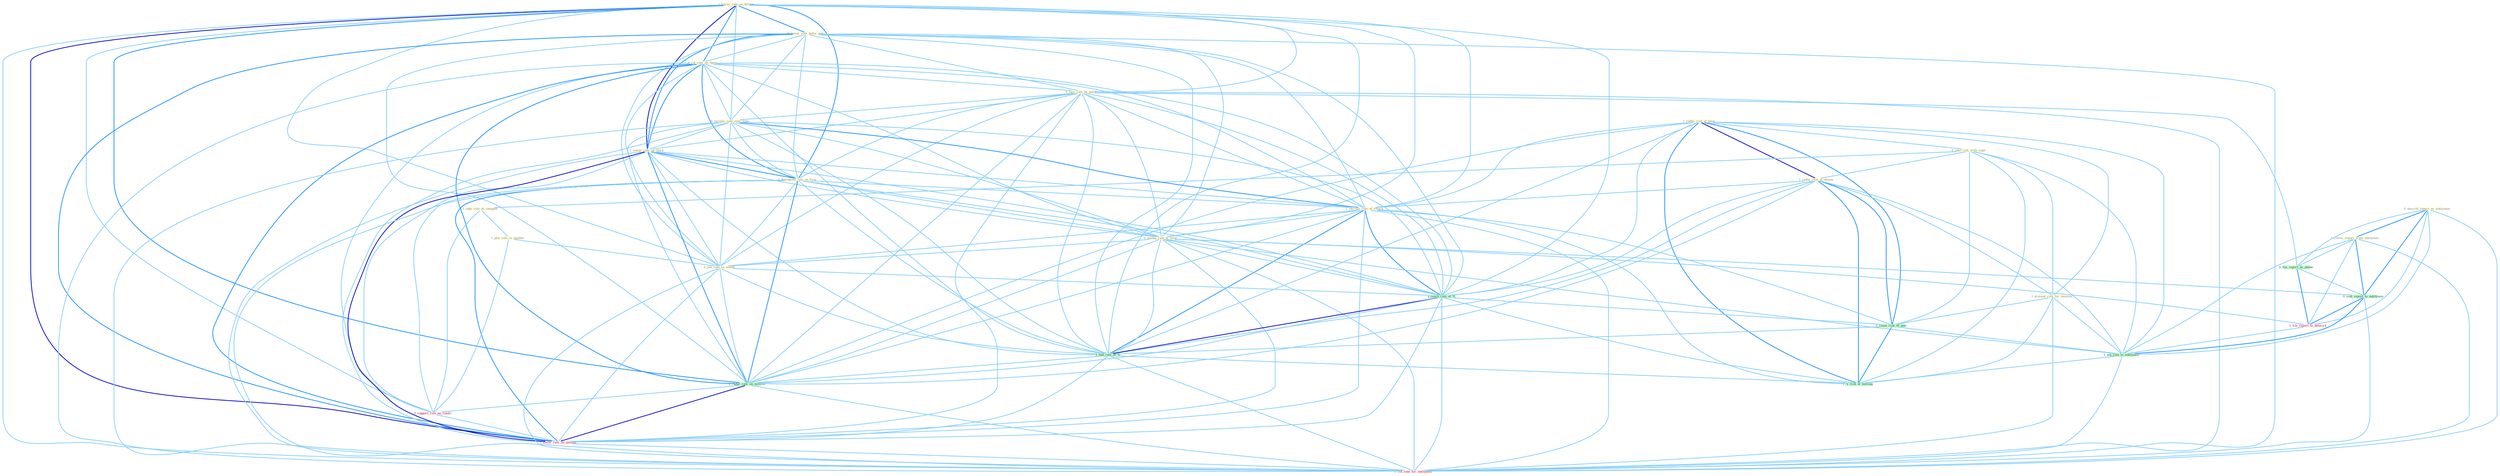 Graph G{ 
    node
    [shape=polygon,style=filled,width=.5,height=.06,color="#BDFCC9",fixedsize=true,fontsize=4,
    fontcolor="#2f4f4f"];
    {node
    [color="#ffffe0", fontcolor="#8b7d6b"] "1_lower_rate_on_billion " "0_lower_rate_befor_end " "1_reduc_risk_of_have " "0_cut_rate_on_them " "0_take_risk_with_capit " "1_reduc_risk_of_diseas " "1_take_role_at_compani " "0_rais_rate_by_point " "0_describ_report_as_entitynam " "1_present_risk_for_investor " "0_increas_rate_over_time " "1_lower_rate_on_stock " "1_downgrad_rate_on_firm " "1_follow_report_from_entitynam " "1_increas_rate_of_return " "1_plai_role_in_number " "0_manag_rate_to_level " "0_jolt_rate_in_month "}
{node [color="#fff0f5", fontcolor="#b22222"] "1_file_report_to_network " "0_support_role_on_condit " "1_lower_rate_on_million " "1_lift_rate_for_entitynam "}
edge [color="#B0E2FF"];

	"1_lower_rate_on_billion " -- "0_lower_rate_befor_end " [w="2", color="#1e90ff" , len=0.8];
	"1_lower_rate_on_billion " -- "0_cut_rate_on_them " [w="2", color="#1e90ff" , len=0.8];
	"1_lower_rate_on_billion " -- "0_rais_rate_by_point " [w="1", color="#87cefa" ];
	"1_lower_rate_on_billion " -- "0_increas_rate_over_time " [w="1", color="#87cefa" ];
	"1_lower_rate_on_billion " -- "1_lower_rate_on_stock " [w="3", color="#0000cd" , len=0.6];
	"1_lower_rate_on_billion " -- "1_downgrad_rate_on_firm " [w="2", color="#1e90ff" , len=0.8];
	"1_lower_rate_on_billion " -- "1_increas_rate_of_return " [w="1", color="#87cefa" ];
	"1_lower_rate_on_billion " -- "0_manag_rate_to_level " [w="1", color="#87cefa" ];
	"1_lower_rate_on_billion " -- "0_jolt_rate_in_month " [w="1", color="#87cefa" ];
	"1_lower_rate_on_billion " -- "1_reach_rate_of_% " [w="1", color="#87cefa" ];
	"1_lower_rate_on_billion " -- "1_had_rate_of_% " [w="1", color="#87cefa" ];
	"1_lower_rate_on_billion " -- "1_reduc_rate_on_million " [w="2", color="#1e90ff" , len=0.8];
	"1_lower_rate_on_billion " -- "0_support_role_on_condit " [w="1", color="#87cefa" ];
	"1_lower_rate_on_billion " -- "1_lower_rate_on_million " [w="3", color="#0000cd" , len=0.6];
	"1_lower_rate_on_billion " -- "1_lift_rate_for_entitynam " [w="1", color="#87cefa" ];
	"0_lower_rate_befor_end " -- "0_cut_rate_on_them " [w="1", color="#87cefa" ];
	"0_lower_rate_befor_end " -- "0_rais_rate_by_point " [w="1", color="#87cefa" ];
	"0_lower_rate_befor_end " -- "0_increas_rate_over_time " [w="1", color="#87cefa" ];
	"0_lower_rate_befor_end " -- "1_lower_rate_on_stock " [w="2", color="#1e90ff" , len=0.8];
	"0_lower_rate_befor_end " -- "1_downgrad_rate_on_firm " [w="1", color="#87cefa" ];
	"0_lower_rate_befor_end " -- "1_increas_rate_of_return " [w="1", color="#87cefa" ];
	"0_lower_rate_befor_end " -- "0_manag_rate_to_level " [w="1", color="#87cefa" ];
	"0_lower_rate_befor_end " -- "0_jolt_rate_in_month " [w="1", color="#87cefa" ];
	"0_lower_rate_befor_end " -- "1_reach_rate_of_% " [w="1", color="#87cefa" ];
	"0_lower_rate_befor_end " -- "1_had_rate_of_% " [w="1", color="#87cefa" ];
	"0_lower_rate_befor_end " -- "1_reduc_rate_on_million " [w="1", color="#87cefa" ];
	"0_lower_rate_befor_end " -- "1_lower_rate_on_million " [w="2", color="#1e90ff" , len=0.8];
	"0_lower_rate_befor_end " -- "1_lift_rate_for_entitynam " [w="1", color="#87cefa" ];
	"1_reduc_risk_of_have " -- "0_take_risk_with_capit " [w="1", color="#87cefa" ];
	"1_reduc_risk_of_have " -- "1_reduc_risk_of_diseas " [w="3", color="#0000cd" , len=0.6];
	"1_reduc_risk_of_have " -- "1_present_risk_for_investor " [w="1", color="#87cefa" ];
	"1_reduc_risk_of_have " -- "1_increas_rate_of_return " [w="1", color="#87cefa" ];
	"1_reduc_risk_of_have " -- "1_reach_rate_of_% " [w="1", color="#87cefa" ];
	"1_reduc_risk_of_have " -- "1_count_risk_of_new " [w="2", color="#1e90ff" , len=0.8];
	"1_reduc_risk_of_have " -- "1_had_rate_of_% " [w="1", color="#87cefa" ];
	"1_reduc_risk_of_have " -- "1_reduc_rate_on_million " [w="1", color="#87cefa" ];
	"1_reduc_risk_of_have " -- "1_wa_risk_to_entitynam " [w="1", color="#87cefa" ];
	"1_reduc_risk_of_have " -- "1_'s_risk_of_messag " [w="2", color="#1e90ff" , len=0.8];
	"0_cut_rate_on_them " -- "0_rais_rate_by_point " [w="1", color="#87cefa" ];
	"0_cut_rate_on_them " -- "0_increas_rate_over_time " [w="1", color="#87cefa" ];
	"0_cut_rate_on_them " -- "1_lower_rate_on_stock " [w="2", color="#1e90ff" , len=0.8];
	"0_cut_rate_on_them " -- "1_downgrad_rate_on_firm " [w="2", color="#1e90ff" , len=0.8];
	"0_cut_rate_on_them " -- "1_increas_rate_of_return " [w="1", color="#87cefa" ];
	"0_cut_rate_on_them " -- "0_manag_rate_to_level " [w="1", color="#87cefa" ];
	"0_cut_rate_on_them " -- "0_jolt_rate_in_month " [w="1", color="#87cefa" ];
	"0_cut_rate_on_them " -- "1_reach_rate_of_% " [w="1", color="#87cefa" ];
	"0_cut_rate_on_them " -- "1_had_rate_of_% " [w="1", color="#87cefa" ];
	"0_cut_rate_on_them " -- "1_reduc_rate_on_million " [w="2", color="#1e90ff" , len=0.8];
	"0_cut_rate_on_them " -- "0_support_role_on_condit " [w="1", color="#87cefa" ];
	"0_cut_rate_on_them " -- "1_lower_rate_on_million " [w="2", color="#1e90ff" , len=0.8];
	"0_cut_rate_on_them " -- "1_lift_rate_for_entitynam " [w="1", color="#87cefa" ];
	"0_take_risk_with_capit " -- "1_reduc_risk_of_diseas " [w="1", color="#87cefa" ];
	"0_take_risk_with_capit " -- "1_take_role_at_compani " [w="1", color="#87cefa" ];
	"0_take_risk_with_capit " -- "1_present_risk_for_investor " [w="1", color="#87cefa" ];
	"0_take_risk_with_capit " -- "1_count_risk_of_new " [w="1", color="#87cefa" ];
	"0_take_risk_with_capit " -- "1_wa_risk_to_entitynam " [w="1", color="#87cefa" ];
	"0_take_risk_with_capit " -- "1_'s_risk_of_messag " [w="1", color="#87cefa" ];
	"1_reduc_risk_of_diseas " -- "1_present_risk_for_investor " [w="1", color="#87cefa" ];
	"1_reduc_risk_of_diseas " -- "1_increas_rate_of_return " [w="1", color="#87cefa" ];
	"1_reduc_risk_of_diseas " -- "1_reach_rate_of_% " [w="1", color="#87cefa" ];
	"1_reduc_risk_of_diseas " -- "1_count_risk_of_new " [w="2", color="#1e90ff" , len=0.8];
	"1_reduc_risk_of_diseas " -- "1_had_rate_of_% " [w="1", color="#87cefa" ];
	"1_reduc_risk_of_diseas " -- "1_reduc_rate_on_million " [w="1", color="#87cefa" ];
	"1_reduc_risk_of_diseas " -- "1_wa_risk_to_entitynam " [w="1", color="#87cefa" ];
	"1_reduc_risk_of_diseas " -- "1_'s_risk_of_messag " [w="2", color="#1e90ff" , len=0.8];
	"1_take_role_at_compani " -- "1_plai_role_in_number " [w="1", color="#87cefa" ];
	"1_take_role_at_compani " -- "0_support_role_on_condit " [w="1", color="#87cefa" ];
	"0_rais_rate_by_point " -- "0_increas_rate_over_time " [w="1", color="#87cefa" ];
	"0_rais_rate_by_point " -- "1_lower_rate_on_stock " [w="1", color="#87cefa" ];
	"0_rais_rate_by_point " -- "1_downgrad_rate_on_firm " [w="1", color="#87cefa" ];
	"0_rais_rate_by_point " -- "1_increas_rate_of_return " [w="1", color="#87cefa" ];
	"0_rais_rate_by_point " -- "0_manag_rate_to_level " [w="1", color="#87cefa" ];
	"0_rais_rate_by_point " -- "0_jolt_rate_in_month " [w="1", color="#87cefa" ];
	"0_rais_rate_by_point " -- "1_reach_rate_of_% " [w="1", color="#87cefa" ];
	"0_rais_rate_by_point " -- "0_file_report_by_phone " [w="1", color="#87cefa" ];
	"0_rais_rate_by_point " -- "1_had_rate_of_% " [w="1", color="#87cefa" ];
	"0_rais_rate_by_point " -- "1_reduc_rate_on_million " [w="1", color="#87cefa" ];
	"0_rais_rate_by_point " -- "1_lower_rate_on_million " [w="1", color="#87cefa" ];
	"0_rais_rate_by_point " -- "1_lift_rate_for_entitynam " [w="1", color="#87cefa" ];
	"0_describ_report_as_entitynam " -- "1_follow_report_from_entitynam " [w="2", color="#1e90ff" , len=0.8];
	"0_describ_report_as_entitynam " -- "0_file_report_by_phone " [w="1", color="#87cefa" ];
	"0_describ_report_as_entitynam " -- "0_sent_report_to_entitynam " [w="2", color="#1e90ff" , len=0.8];
	"0_describ_report_as_entitynam " -- "1_file_report_to_network " [w="1", color="#87cefa" ];
	"0_describ_report_as_entitynam " -- "1_wa_risk_to_entitynam " [w="1", color="#87cefa" ];
	"0_describ_report_as_entitynam " -- "1_lift_rate_for_entitynam " [w="1", color="#87cefa" ];
	"1_present_risk_for_investor " -- "1_count_risk_of_new " [w="1", color="#87cefa" ];
	"1_present_risk_for_investor " -- "1_wa_risk_to_entitynam " [w="1", color="#87cefa" ];
	"1_present_risk_for_investor " -- "1_'s_risk_of_messag " [w="1", color="#87cefa" ];
	"1_present_risk_for_investor " -- "1_lift_rate_for_entitynam " [w="1", color="#87cefa" ];
	"0_increas_rate_over_time " -- "1_lower_rate_on_stock " [w="1", color="#87cefa" ];
	"0_increas_rate_over_time " -- "1_downgrad_rate_on_firm " [w="1", color="#87cefa" ];
	"0_increas_rate_over_time " -- "1_increas_rate_of_return " [w="2", color="#1e90ff" , len=0.8];
	"0_increas_rate_over_time " -- "0_manag_rate_to_level " [w="1", color="#87cefa" ];
	"0_increas_rate_over_time " -- "0_jolt_rate_in_month " [w="1", color="#87cefa" ];
	"0_increas_rate_over_time " -- "1_reach_rate_of_% " [w="1", color="#87cefa" ];
	"0_increas_rate_over_time " -- "1_had_rate_of_% " [w="1", color="#87cefa" ];
	"0_increas_rate_over_time " -- "1_reduc_rate_on_million " [w="1", color="#87cefa" ];
	"0_increas_rate_over_time " -- "1_lower_rate_on_million " [w="1", color="#87cefa" ];
	"0_increas_rate_over_time " -- "1_lift_rate_for_entitynam " [w="1", color="#87cefa" ];
	"1_lower_rate_on_stock " -- "1_downgrad_rate_on_firm " [w="2", color="#1e90ff" , len=0.8];
	"1_lower_rate_on_stock " -- "1_increas_rate_of_return " [w="1", color="#87cefa" ];
	"1_lower_rate_on_stock " -- "0_manag_rate_to_level " [w="1", color="#87cefa" ];
	"1_lower_rate_on_stock " -- "0_jolt_rate_in_month " [w="1", color="#87cefa" ];
	"1_lower_rate_on_stock " -- "1_reach_rate_of_% " [w="1", color="#87cefa" ];
	"1_lower_rate_on_stock " -- "1_had_rate_of_% " [w="1", color="#87cefa" ];
	"1_lower_rate_on_stock " -- "1_reduc_rate_on_million " [w="2", color="#1e90ff" , len=0.8];
	"1_lower_rate_on_stock " -- "0_support_role_on_condit " [w="1", color="#87cefa" ];
	"1_lower_rate_on_stock " -- "1_lower_rate_on_million " [w="3", color="#0000cd" , len=0.6];
	"1_lower_rate_on_stock " -- "1_lift_rate_for_entitynam " [w="1", color="#87cefa" ];
	"1_downgrad_rate_on_firm " -- "1_increas_rate_of_return " [w="1", color="#87cefa" ];
	"1_downgrad_rate_on_firm " -- "0_manag_rate_to_level " [w="1", color="#87cefa" ];
	"1_downgrad_rate_on_firm " -- "0_jolt_rate_in_month " [w="1", color="#87cefa" ];
	"1_downgrad_rate_on_firm " -- "1_reach_rate_of_% " [w="1", color="#87cefa" ];
	"1_downgrad_rate_on_firm " -- "1_had_rate_of_% " [w="1", color="#87cefa" ];
	"1_downgrad_rate_on_firm " -- "1_reduc_rate_on_million " [w="2", color="#1e90ff" , len=0.8];
	"1_downgrad_rate_on_firm " -- "0_support_role_on_condit " [w="1", color="#87cefa" ];
	"1_downgrad_rate_on_firm " -- "1_lower_rate_on_million " [w="2", color="#1e90ff" , len=0.8];
	"1_downgrad_rate_on_firm " -- "1_lift_rate_for_entitynam " [w="1", color="#87cefa" ];
	"1_follow_report_from_entitynam " -- "0_file_report_by_phone " [w="1", color="#87cefa" ];
	"1_follow_report_from_entitynam " -- "0_sent_report_to_entitynam " [w="2", color="#1e90ff" , len=0.8];
	"1_follow_report_from_entitynam " -- "1_file_report_to_network " [w="1", color="#87cefa" ];
	"1_follow_report_from_entitynam " -- "1_wa_risk_to_entitynam " [w="1", color="#87cefa" ];
	"1_follow_report_from_entitynam " -- "1_lift_rate_for_entitynam " [w="1", color="#87cefa" ];
	"1_increas_rate_of_return " -- "0_manag_rate_to_level " [w="1", color="#87cefa" ];
	"1_increas_rate_of_return " -- "0_jolt_rate_in_month " [w="1", color="#87cefa" ];
	"1_increas_rate_of_return " -- "1_reach_rate_of_% " [w="2", color="#1e90ff" , len=0.8];
	"1_increas_rate_of_return " -- "1_count_risk_of_new " [w="1", color="#87cefa" ];
	"1_increas_rate_of_return " -- "1_had_rate_of_% " [w="2", color="#1e90ff" , len=0.8];
	"1_increas_rate_of_return " -- "1_reduc_rate_on_million " [w="1", color="#87cefa" ];
	"1_increas_rate_of_return " -- "1_'s_risk_of_messag " [w="1", color="#87cefa" ];
	"1_increas_rate_of_return " -- "1_lower_rate_on_million " [w="1", color="#87cefa" ];
	"1_increas_rate_of_return " -- "1_lift_rate_for_entitynam " [w="1", color="#87cefa" ];
	"1_plai_role_in_number " -- "0_jolt_rate_in_month " [w="1", color="#87cefa" ];
	"1_plai_role_in_number " -- "0_support_role_on_condit " [w="1", color="#87cefa" ];
	"0_manag_rate_to_level " -- "0_jolt_rate_in_month " [w="1", color="#87cefa" ];
	"0_manag_rate_to_level " -- "1_reach_rate_of_% " [w="1", color="#87cefa" ];
	"0_manag_rate_to_level " -- "1_had_rate_of_% " [w="1", color="#87cefa" ];
	"0_manag_rate_to_level " -- "0_sent_report_to_entitynam " [w="1", color="#87cefa" ];
	"0_manag_rate_to_level " -- "1_file_report_to_network " [w="1", color="#87cefa" ];
	"0_manag_rate_to_level " -- "1_reduc_rate_on_million " [w="1", color="#87cefa" ];
	"0_manag_rate_to_level " -- "1_wa_risk_to_entitynam " [w="1", color="#87cefa" ];
	"0_manag_rate_to_level " -- "1_lower_rate_on_million " [w="1", color="#87cefa" ];
	"0_manag_rate_to_level " -- "1_lift_rate_for_entitynam " [w="1", color="#87cefa" ];
	"0_jolt_rate_in_month " -- "1_reach_rate_of_% " [w="1", color="#87cefa" ];
	"0_jolt_rate_in_month " -- "1_had_rate_of_% " [w="1", color="#87cefa" ];
	"0_jolt_rate_in_month " -- "1_reduc_rate_on_million " [w="1", color="#87cefa" ];
	"0_jolt_rate_in_month " -- "1_lower_rate_on_million " [w="1", color="#87cefa" ];
	"0_jolt_rate_in_month " -- "1_lift_rate_for_entitynam " [w="1", color="#87cefa" ];
	"1_reach_rate_of_% " -- "1_count_risk_of_new " [w="1", color="#87cefa" ];
	"1_reach_rate_of_% " -- "1_had_rate_of_% " [w="3", color="#0000cd" , len=0.6];
	"1_reach_rate_of_% " -- "1_reduc_rate_on_million " [w="1", color="#87cefa" ];
	"1_reach_rate_of_% " -- "1_'s_risk_of_messag " [w="1", color="#87cefa" ];
	"1_reach_rate_of_% " -- "1_lower_rate_on_million " [w="1", color="#87cefa" ];
	"1_reach_rate_of_% " -- "1_lift_rate_for_entitynam " [w="1", color="#87cefa" ];
	"0_file_report_by_phone " -- "0_sent_report_to_entitynam " [w="1", color="#87cefa" ];
	"0_file_report_by_phone " -- "1_file_report_to_network " [w="2", color="#1e90ff" , len=0.8];
	"1_count_risk_of_new " -- "1_had_rate_of_% " [w="1", color="#87cefa" ];
	"1_count_risk_of_new " -- "1_wa_risk_to_entitynam " [w="1", color="#87cefa" ];
	"1_count_risk_of_new " -- "1_'s_risk_of_messag " [w="2", color="#1e90ff" , len=0.8];
	"1_had_rate_of_% " -- "1_reduc_rate_on_million " [w="1", color="#87cefa" ];
	"1_had_rate_of_% " -- "1_'s_risk_of_messag " [w="1", color="#87cefa" ];
	"1_had_rate_of_% " -- "1_lower_rate_on_million " [w="1", color="#87cefa" ];
	"1_had_rate_of_% " -- "1_lift_rate_for_entitynam " [w="1", color="#87cefa" ];
	"0_sent_report_to_entitynam " -- "1_file_report_to_network " [w="2", color="#1e90ff" , len=0.8];
	"0_sent_report_to_entitynam " -- "1_wa_risk_to_entitynam " [w="2", color="#1e90ff" , len=0.8];
	"0_sent_report_to_entitynam " -- "1_lift_rate_for_entitynam " [w="1", color="#87cefa" ];
	"1_file_report_to_network " -- "1_wa_risk_to_entitynam " [w="1", color="#87cefa" ];
	"1_reduc_rate_on_million " -- "0_support_role_on_condit " [w="1", color="#87cefa" ];
	"1_reduc_rate_on_million " -- "1_lower_rate_on_million " [w="3", color="#0000cd" , len=0.6];
	"1_reduc_rate_on_million " -- "1_lift_rate_for_entitynam " [w="1", color="#87cefa" ];
	"1_wa_risk_to_entitynam " -- "1_'s_risk_of_messag " [w="1", color="#87cefa" ];
	"1_wa_risk_to_entitynam " -- "1_lift_rate_for_entitynam " [w="1", color="#87cefa" ];
	"0_support_role_on_condit " -- "1_lower_rate_on_million " [w="1", color="#87cefa" ];
	"1_lower_rate_on_million " -- "1_lift_rate_for_entitynam " [w="1", color="#87cefa" ];
}
